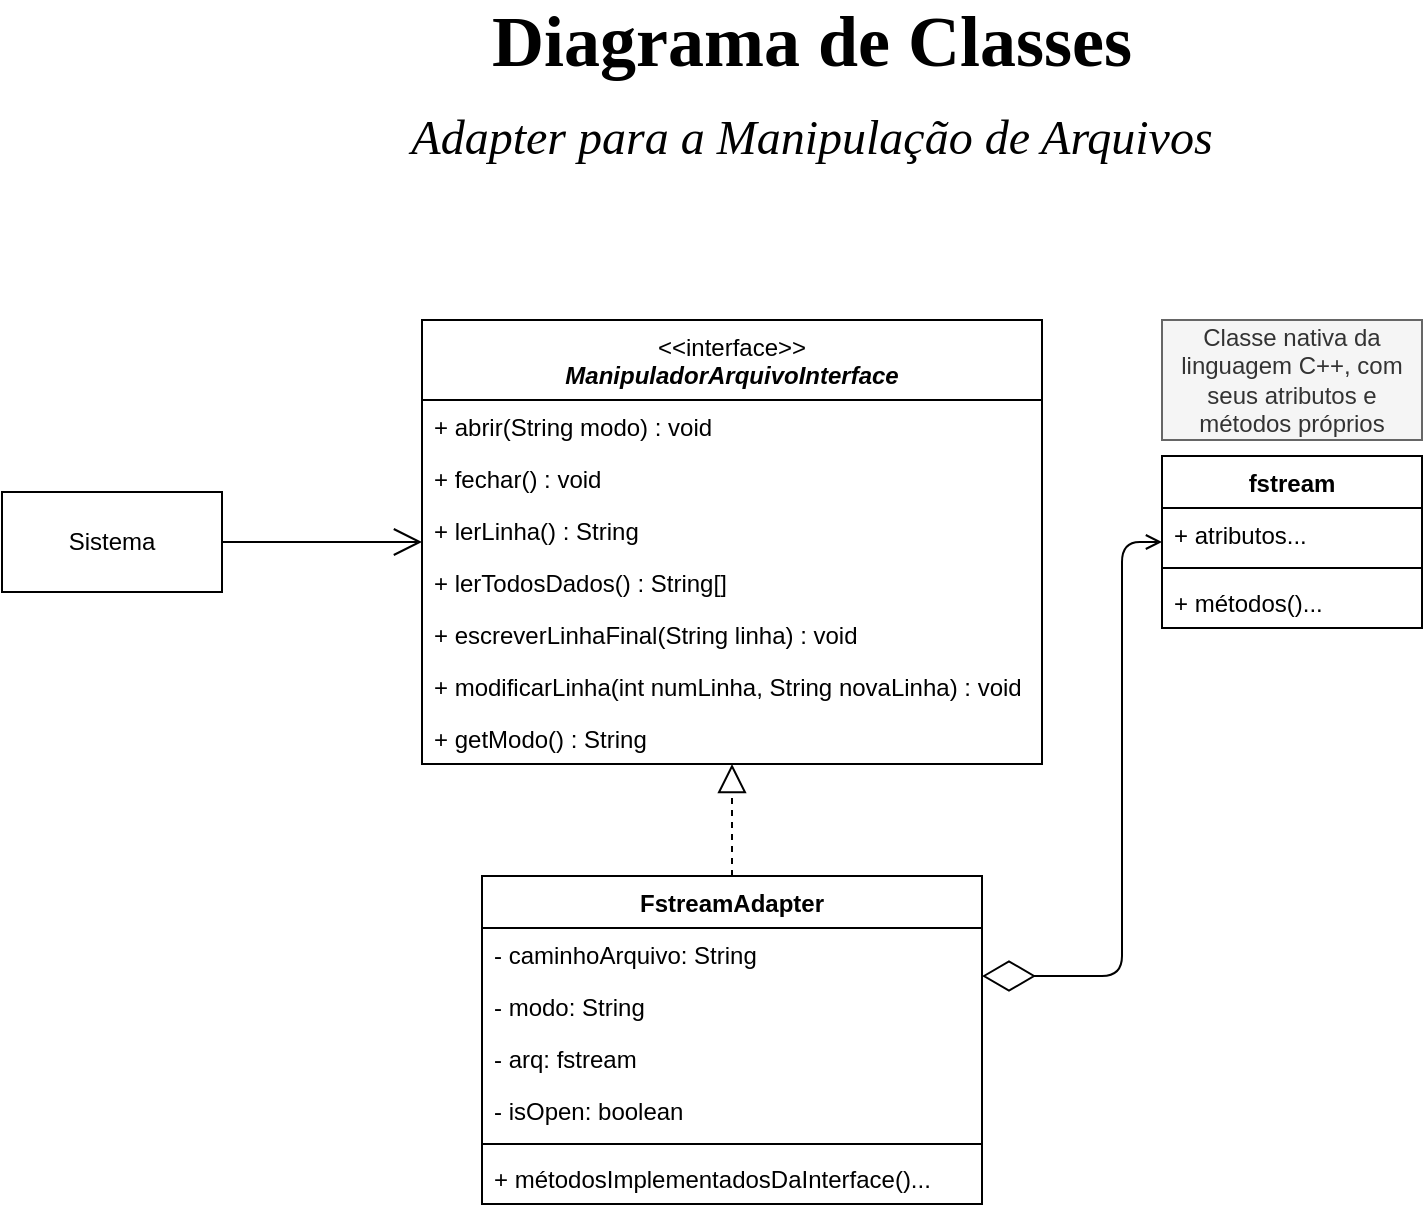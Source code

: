 <mxfile>
    <diagram id="FfDZVrdgh5tswIlTiFFX" name="Page-1">
        <mxGraphModel dx="844" dy="422" grid="1" gridSize="10" guides="1" tooltips="1" connect="1" arrows="1" fold="1" page="1" pageScale="1" pageWidth="1169" pageHeight="827" background="none" math="0" shadow="0">
            <root>
                <mxCell id="0"/>
                <mxCell id="1" parent="0"/>
                <mxCell id="2" value="&lt;div&gt;&lt;b&gt;Diagrama de Classes&lt;/b&gt;&lt;/div&gt;&lt;div&gt;&lt;i&gt;&lt;font style=&quot;font-size: 24px;&quot;&gt;Adapter para a Manipulação de Arquivos&lt;/font&gt;&lt;/i&gt;&lt;/div&gt;" style="text;html=1;align=center;verticalAlign=middle;whiteSpace=wrap;rounded=0;fontFamily=Times New Roman;fontSize=36;" parent="1" vertex="1">
                    <mxGeometry x="374" y="40" width="422" height="70" as="geometry"/>
                </mxCell>
                <mxCell id="3" value="Sistema" style="html=1;whiteSpace=wrap;" parent="1" vertex="1">
                    <mxGeometry x="180" y="278" width="110" height="50" as="geometry"/>
                </mxCell>
                <mxCell id="4" value="&lt;div&gt;&lt;span style=&quot;font-weight: normal;&quot;&gt;&amp;lt;&amp;lt;interface&amp;gt;&amp;gt;&lt;/span&gt;&lt;/div&gt;&lt;i&gt;ManipuladorArquivoInterface&lt;/i&gt;" style="swimlane;fontStyle=1;align=center;verticalAlign=top;childLayout=stackLayout;horizontal=1;startSize=40;horizontalStack=0;resizeParent=1;resizeParentMax=0;resizeLast=0;collapsible=1;marginBottom=0;whiteSpace=wrap;html=1;strokeColor=#000000;" parent="1" vertex="1">
                    <mxGeometry x="390" y="192" width="310" height="222" as="geometry"/>
                </mxCell>
                <mxCell id="7" value="+ abrir(String modo) : void" style="text;strokeColor=none;fillColor=none;align=left;verticalAlign=top;spacingLeft=4;spacingRight=4;overflow=hidden;rotatable=0;points=[[0,0.5],[1,0.5]];portConstraint=eastwest;whiteSpace=wrap;html=1;" parent="4" vertex="1">
                    <mxGeometry y="40" width="310" height="26" as="geometry"/>
                </mxCell>
                <mxCell id="9" value="+ fechar() : void" style="text;strokeColor=none;fillColor=none;align=left;verticalAlign=top;spacingLeft=4;spacingRight=4;overflow=hidden;rotatable=0;points=[[0,0.5],[1,0.5]];portConstraint=eastwest;whiteSpace=wrap;html=1;" parent="4" vertex="1">
                    <mxGeometry y="66" width="310" height="26" as="geometry"/>
                </mxCell>
                <mxCell id="11" value="+ lerLinha() : String" style="text;strokeColor=none;fillColor=none;align=left;verticalAlign=top;spacingLeft=4;spacingRight=4;overflow=hidden;rotatable=0;points=[[0,0.5],[1,0.5]];portConstraint=eastwest;whiteSpace=wrap;html=1;" parent="4" vertex="1">
                    <mxGeometry y="92" width="310" height="26" as="geometry"/>
                </mxCell>
                <mxCell id="12" value="+ lerTodosDados() : String[]" style="text;strokeColor=none;fillColor=none;align=left;verticalAlign=top;spacingLeft=4;spacingRight=4;overflow=hidden;rotatable=0;points=[[0,0.5],[1,0.5]];portConstraint=eastwest;whiteSpace=wrap;html=1;" parent="4" vertex="1">
                    <mxGeometry y="118" width="310" height="26" as="geometry"/>
                </mxCell>
                <mxCell id="13" value="+ escreverLinhaFinal(String linha) : void" style="text;strokeColor=none;fillColor=none;align=left;verticalAlign=top;spacingLeft=4;spacingRight=4;overflow=hidden;rotatable=0;points=[[0,0.5],[1,0.5]];portConstraint=eastwest;whiteSpace=wrap;html=1;" parent="4" vertex="1">
                    <mxGeometry y="144" width="310" height="26" as="geometry"/>
                </mxCell>
                <mxCell id="14" value="+ modificarLinha(int numLinha, String novaLinha) : void" style="text;strokeColor=none;fillColor=none;align=left;verticalAlign=top;spacingLeft=4;spacingRight=4;overflow=hidden;rotatable=0;points=[[0,0.5],[1,0.5]];portConstraint=eastwest;whiteSpace=wrap;html=1;" parent="4" vertex="1">
                    <mxGeometry y="170" width="310" height="26" as="geometry"/>
                </mxCell>
                <mxCell id="10" value="+ getModo() : String" style="text;strokeColor=none;fillColor=none;align=left;verticalAlign=top;spacingLeft=4;spacingRight=4;overflow=hidden;rotatable=0;points=[[0,0.5],[1,0.5]];portConstraint=eastwest;whiteSpace=wrap;html=1;" parent="4" vertex="1">
                    <mxGeometry y="196" width="310" height="26" as="geometry"/>
                </mxCell>
                <mxCell id="15" value="FstreamAdapter" style="swimlane;fontStyle=1;align=center;verticalAlign=top;childLayout=stackLayout;horizontal=1;startSize=26;horizontalStack=0;resizeParent=1;resizeParentMax=0;resizeLast=0;collapsible=1;marginBottom=0;whiteSpace=wrap;html=1;" parent="1" vertex="1">
                    <mxGeometry x="420" y="470" width="250" height="164" as="geometry"/>
                </mxCell>
                <mxCell id="16" value="- caminhoArquivo: String" style="text;strokeColor=none;fillColor=none;align=left;verticalAlign=top;spacingLeft=4;spacingRight=4;overflow=hidden;rotatable=0;points=[[0,0.5],[1,0.5]];portConstraint=eastwest;whiteSpace=wrap;html=1;" parent="15" vertex="1">
                    <mxGeometry y="26" width="250" height="26" as="geometry"/>
                </mxCell>
                <mxCell id="42" value="- modo: String" style="text;strokeColor=none;fillColor=none;align=left;verticalAlign=top;spacingLeft=4;spacingRight=4;overflow=hidden;rotatable=0;points=[[0,0.5],[1,0.5]];portConstraint=eastwest;whiteSpace=wrap;html=1;" parent="15" vertex="1">
                    <mxGeometry y="52" width="250" height="26" as="geometry"/>
                </mxCell>
                <mxCell id="43" value="- arq: fstream" style="text;strokeColor=none;fillColor=none;align=left;verticalAlign=top;spacingLeft=4;spacingRight=4;overflow=hidden;rotatable=0;points=[[0,0.5],[1,0.5]];portConstraint=eastwest;whiteSpace=wrap;html=1;" parent="15" vertex="1">
                    <mxGeometry y="78" width="250" height="26" as="geometry"/>
                </mxCell>
                <mxCell id="46" value="- isOpen: boolean" style="text;strokeColor=none;fillColor=none;align=left;verticalAlign=top;spacingLeft=4;spacingRight=4;overflow=hidden;rotatable=0;points=[[0,0.5],[1,0.5]];portConstraint=eastwest;whiteSpace=wrap;html=1;" vertex="1" parent="15">
                    <mxGeometry y="104" width="250" height="26" as="geometry"/>
                </mxCell>
                <mxCell id="17" value="" style="line;strokeWidth=1;fillColor=none;align=left;verticalAlign=middle;spacingTop=-1;spacingLeft=3;spacingRight=3;rotatable=0;labelPosition=right;points=[];portConstraint=eastwest;strokeColor=inherit;" parent="15" vertex="1">
                    <mxGeometry y="130" width="250" height="8" as="geometry"/>
                </mxCell>
                <mxCell id="18" value="+ métodosImplementadosDaInterface()..." style="text;strokeColor=none;fillColor=none;align=left;verticalAlign=top;spacingLeft=4;spacingRight=4;overflow=hidden;rotatable=0;points=[[0,0.5],[1,0.5]];portConstraint=eastwest;whiteSpace=wrap;html=1;" parent="15" vertex="1">
                    <mxGeometry y="138" width="250" height="26" as="geometry"/>
                </mxCell>
                <mxCell id="39" value="" style="group" parent="1" vertex="1" connectable="0">
                    <mxGeometry x="760" y="192" width="130" height="154" as="geometry"/>
                </mxCell>
                <mxCell id="34" value="Classe nativa da linguagem C++, com seus atributos e métodos próprios" style="whiteSpace=wrap;html=1;fillColor=#f5f5f5;fontColor=#333333;strokeColor=#666666;" parent="39" vertex="1">
                    <mxGeometry width="130" height="60" as="geometry"/>
                </mxCell>
                <mxCell id="35" value="fstream" style="swimlane;fontStyle=1;align=center;verticalAlign=top;childLayout=stackLayout;horizontal=1;startSize=26;horizontalStack=0;resizeParent=1;resizeParentMax=0;resizeLast=0;collapsible=1;marginBottom=0;whiteSpace=wrap;html=1;" parent="39" vertex="1">
                    <mxGeometry y="68" width="130" height="86" as="geometry">
                        <mxRectangle y="68" width="80" height="30" as="alternateBounds"/>
                    </mxGeometry>
                </mxCell>
                <mxCell id="36" value="+ atributos..." style="text;strokeColor=none;fillColor=none;align=left;verticalAlign=top;spacingLeft=4;spacingRight=4;overflow=hidden;rotatable=0;points=[[0,0.5],[1,0.5]];portConstraint=eastwest;whiteSpace=wrap;html=1;" parent="35" vertex="1">
                    <mxGeometry y="26" width="130" height="26" as="geometry"/>
                </mxCell>
                <mxCell id="37" value="" style="line;strokeWidth=1;fillColor=none;align=left;verticalAlign=middle;spacingTop=-1;spacingLeft=3;spacingRight=3;rotatable=0;labelPosition=right;points=[];portConstraint=eastwest;strokeColor=inherit;" parent="35" vertex="1">
                    <mxGeometry y="52" width="130" height="8" as="geometry"/>
                </mxCell>
                <mxCell id="38" value="+ métodos()..." style="text;strokeColor=none;fillColor=none;align=left;verticalAlign=top;spacingLeft=4;spacingRight=4;overflow=hidden;rotatable=0;points=[[0,0.5],[1,0.5]];portConstraint=eastwest;whiteSpace=wrap;html=1;" parent="35" vertex="1">
                    <mxGeometry y="60" width="130" height="26" as="geometry"/>
                </mxCell>
                <mxCell id="40" value="" style="endArrow=block;dashed=1;endFill=0;endSize=12;html=1;" parent="1" source="15" target="4" edge="1">
                    <mxGeometry width="160" relative="1" as="geometry">
                        <mxPoint x="555" y="390" as="sourcePoint"/>
                        <mxPoint x="715" y="390" as="targetPoint"/>
                    </mxGeometry>
                </mxCell>
                <mxCell id="44" value="" style="endArrow=diamondThin;endFill=0;endSize=24;html=1;startArrow=open;startFill=0;edgeStyle=elbowEdgeStyle;" parent="1" source="35" target="15" edge="1">
                    <mxGeometry width="160" relative="1" as="geometry">
                        <mxPoint x="715" y="450" as="sourcePoint"/>
                        <mxPoint x="875" y="450" as="targetPoint"/>
                        <Array as="points">
                            <mxPoint x="740" y="520"/>
                        </Array>
                    </mxGeometry>
                </mxCell>
                <mxCell id="45" value="" style="endArrow=open;endFill=1;endSize=12;html=1;" parent="1" source="3" target="4" edge="1">
                    <mxGeometry width="160" relative="1" as="geometry">
                        <mxPoint x="480" y="380" as="sourcePoint"/>
                        <mxPoint x="640" y="380" as="targetPoint"/>
                        <Array as="points"/>
                    </mxGeometry>
                </mxCell>
            </root>
        </mxGraphModel>
    </diagram>
</mxfile>